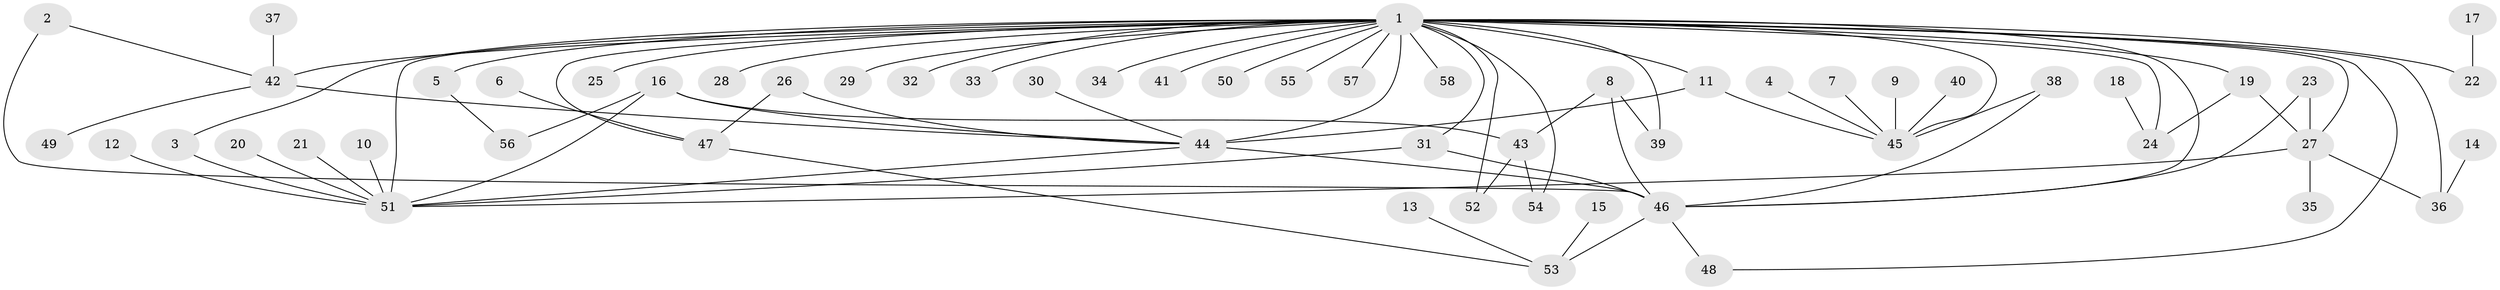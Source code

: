 // original degree distribution, {15: 0.008849557522123894, 23: 0.008849557522123894, 9: 0.017699115044247787, 3: 0.10619469026548672, 1: 0.5132743362831859, 10: 0.008849557522123894, 6: 0.02654867256637168, 7: 0.008849557522123894, 4: 0.07964601769911504, 2: 0.17699115044247787, 5: 0.04424778761061947}
// Generated by graph-tools (version 1.1) at 2025/26/03/09/25 03:26:04]
// undirected, 58 vertices, 81 edges
graph export_dot {
graph [start="1"]
  node [color=gray90,style=filled];
  1;
  2;
  3;
  4;
  5;
  6;
  7;
  8;
  9;
  10;
  11;
  12;
  13;
  14;
  15;
  16;
  17;
  18;
  19;
  20;
  21;
  22;
  23;
  24;
  25;
  26;
  27;
  28;
  29;
  30;
  31;
  32;
  33;
  34;
  35;
  36;
  37;
  38;
  39;
  40;
  41;
  42;
  43;
  44;
  45;
  46;
  47;
  48;
  49;
  50;
  51;
  52;
  53;
  54;
  55;
  56;
  57;
  58;
  1 -- 3 [weight=1.0];
  1 -- 5 [weight=1.0];
  1 -- 11 [weight=1.0];
  1 -- 19 [weight=1.0];
  1 -- 22 [weight=1.0];
  1 -- 24 [weight=2.0];
  1 -- 25 [weight=1.0];
  1 -- 27 [weight=1.0];
  1 -- 28 [weight=1.0];
  1 -- 29 [weight=1.0];
  1 -- 31 [weight=1.0];
  1 -- 32 [weight=1.0];
  1 -- 33 [weight=1.0];
  1 -- 34 [weight=1.0];
  1 -- 36 [weight=1.0];
  1 -- 39 [weight=1.0];
  1 -- 41 [weight=1.0];
  1 -- 42 [weight=1.0];
  1 -- 44 [weight=3.0];
  1 -- 45 [weight=1.0];
  1 -- 46 [weight=1.0];
  1 -- 47 [weight=1.0];
  1 -- 48 [weight=1.0];
  1 -- 50 [weight=1.0];
  1 -- 51 [weight=2.0];
  1 -- 52 [weight=1.0];
  1 -- 54 [weight=1.0];
  1 -- 55 [weight=1.0];
  1 -- 57 [weight=1.0];
  1 -- 58 [weight=1.0];
  2 -- 42 [weight=1.0];
  2 -- 46 [weight=1.0];
  3 -- 51 [weight=1.0];
  4 -- 45 [weight=1.0];
  5 -- 56 [weight=1.0];
  6 -- 47 [weight=1.0];
  7 -- 45 [weight=1.0];
  8 -- 39 [weight=1.0];
  8 -- 43 [weight=1.0];
  8 -- 46 [weight=1.0];
  9 -- 45 [weight=1.0];
  10 -- 51 [weight=1.0];
  11 -- 44 [weight=1.0];
  11 -- 45 [weight=1.0];
  12 -- 51 [weight=1.0];
  13 -- 53 [weight=1.0];
  14 -- 36 [weight=1.0];
  15 -- 53 [weight=1.0];
  16 -- 43 [weight=1.0];
  16 -- 44 [weight=1.0];
  16 -- 51 [weight=1.0];
  16 -- 56 [weight=1.0];
  17 -- 22 [weight=1.0];
  18 -- 24 [weight=1.0];
  19 -- 24 [weight=1.0];
  19 -- 27 [weight=1.0];
  20 -- 51 [weight=1.0];
  21 -- 51 [weight=2.0];
  23 -- 27 [weight=1.0];
  23 -- 46 [weight=1.0];
  26 -- 44 [weight=1.0];
  26 -- 47 [weight=1.0];
  27 -- 35 [weight=1.0];
  27 -- 36 [weight=1.0];
  27 -- 51 [weight=1.0];
  30 -- 44 [weight=1.0];
  31 -- 46 [weight=1.0];
  31 -- 51 [weight=1.0];
  37 -- 42 [weight=1.0];
  38 -- 45 [weight=1.0];
  38 -- 46 [weight=1.0];
  40 -- 45 [weight=1.0];
  42 -- 44 [weight=1.0];
  42 -- 49 [weight=1.0];
  43 -- 52 [weight=1.0];
  43 -- 54 [weight=1.0];
  44 -- 46 [weight=1.0];
  44 -- 51 [weight=1.0];
  46 -- 48 [weight=1.0];
  46 -- 53 [weight=1.0];
  47 -- 53 [weight=1.0];
}
